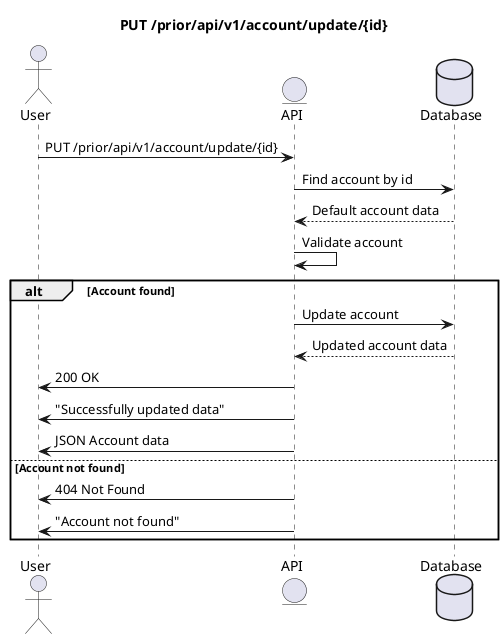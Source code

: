 @startuml
'https://plantuml.com/sequence-diagram

title PUT /prior/api/v1/account/update/{id}

actor User as u
entity API as a
database Database as d

u->a : PUT /prior/api/v1/account/update/{id}
a->d: Find account by id
d-->a : Default account data
a->a : Validate account

alt Account found
    a->d : Update account
    d-->a : Updated account data
    a->u : 200 OK
    a->u : "Successfully updated data"
    a->u : JSON Account data
else Account not found
    a->u : 404 Not Found
    a->u : "Account not found"
end

@enduml

